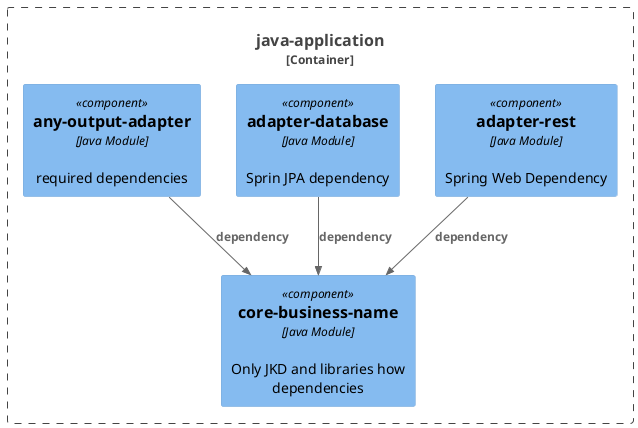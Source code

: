 @startuml "Hexagonal Architecture Component"
!include <C4/C4_Component>

Container_Boundary(JavaApp, "java-application") {

    Component(CoreModule, "core-business-name", "Java Module", "Only JKD and libraries how dependencies")

    Component(AdapterRestModule, "adapter-rest", "Java Module", "Spring Web Dependency")
    Rel(AdapterRestModule, CoreModule, "dependency")

    Component(AdapterDataBaseModule, "adapter-database", "Java Module", "Sprin JPA dependency")
    Rel(AdapterDataBaseModule, CoreModule, "dependency")

    Component(AnyAdapterModule, "any-output-adapter", "Java Module", "required dependencies")
    Rel(AnyAdapterModule, CoreModule, "dependency")
}

@enduml